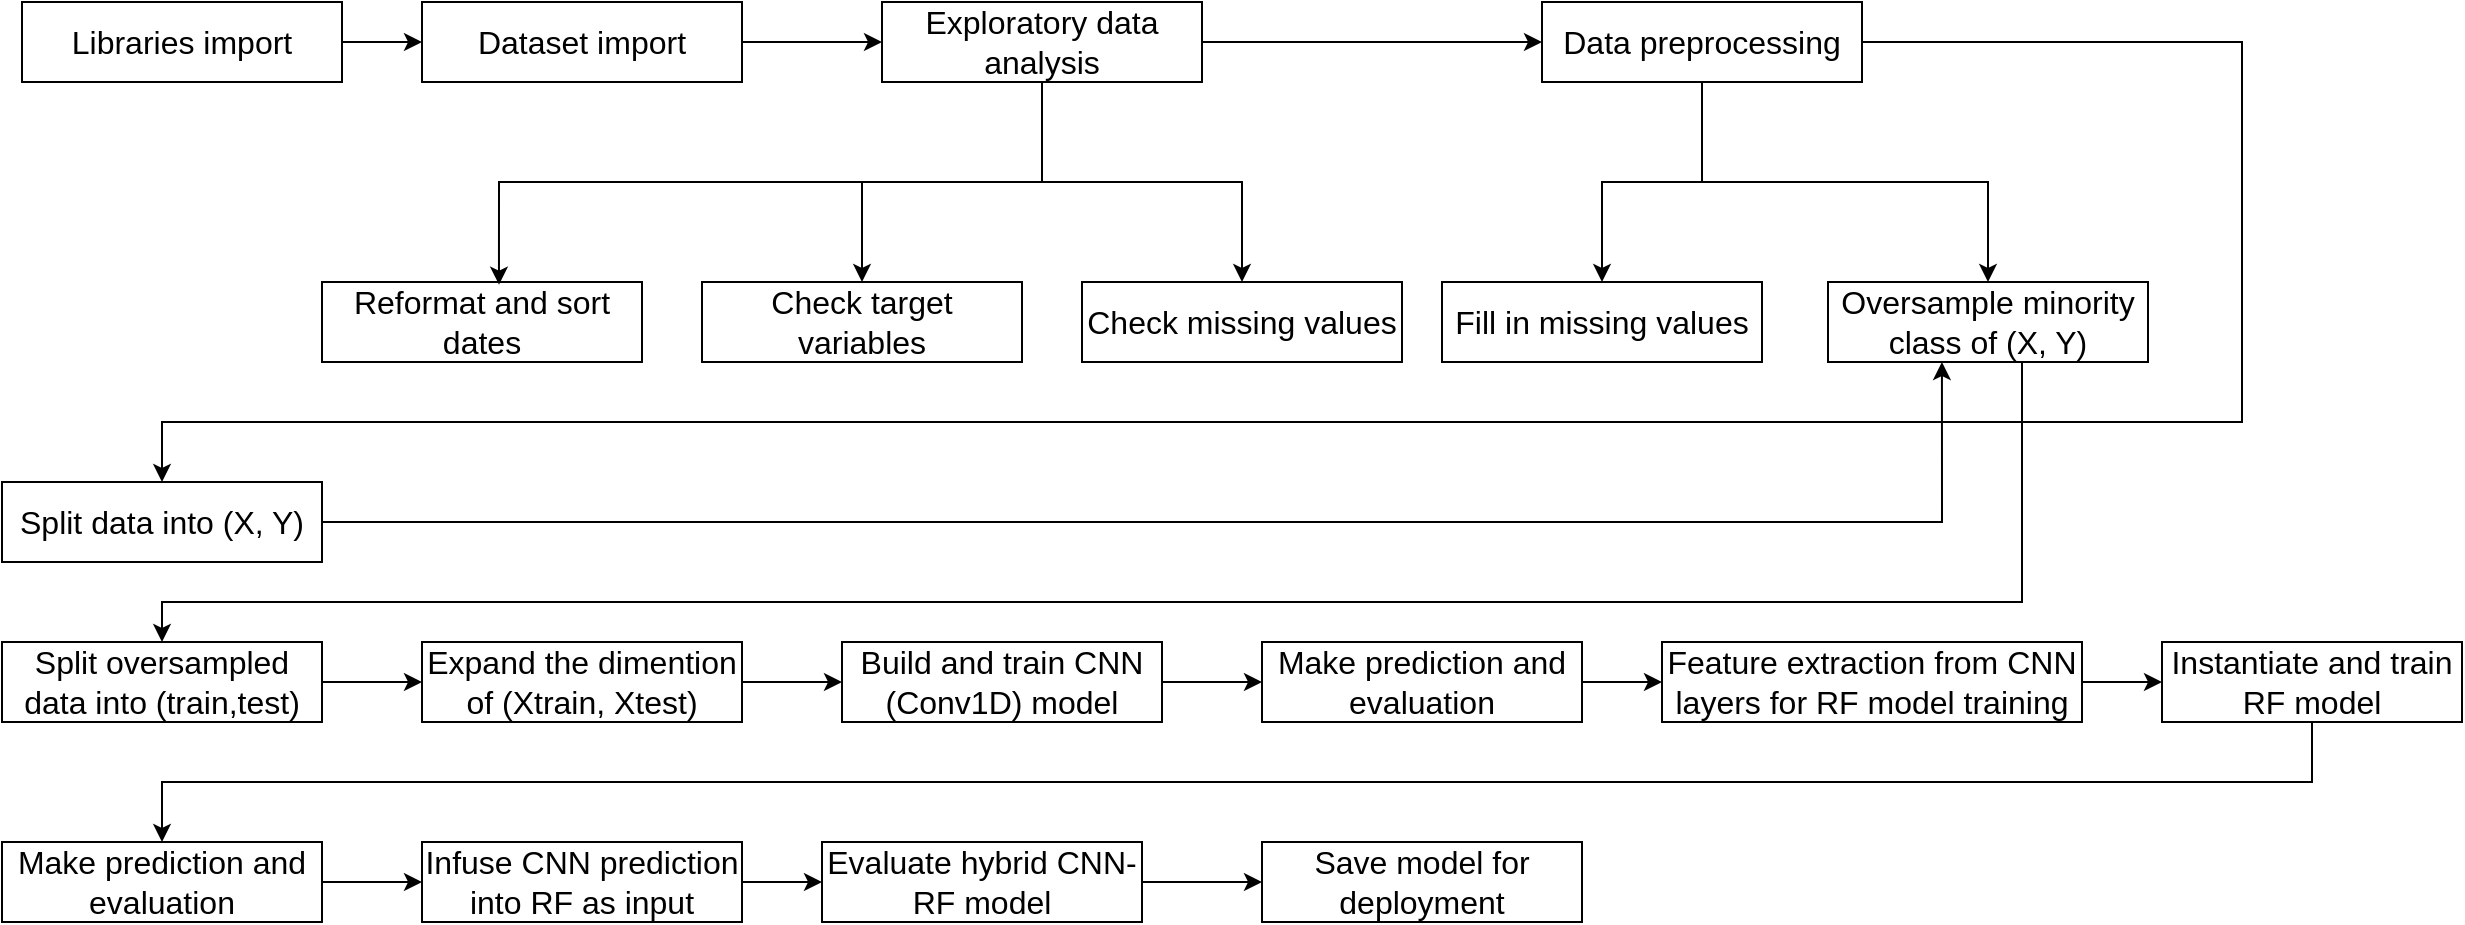<mxfile version="22.0.8" type="github" pages="2">
  <diagram name="Page-1" id="74b105a0-9070-1c63-61bc-23e55f88626e">
    <mxGraphModel dx="832" dy="507" grid="1" gridSize="10" guides="1" tooltips="1" connect="1" arrows="1" fold="1" page="1" pageScale="1.5" pageWidth="1654" pageHeight="1169" background="none" math="0" shadow="0">
      <root>
        <mxCell id="0" style=";html=1;" />
        <mxCell id="1" style=";html=1;" parent="0" />
        <mxCell id="ezQpKwWz8Qu0smY6V-m6-9" style="edgeStyle=orthogonalEdgeStyle;rounded=0;orthogonalLoop=1;jettySize=auto;html=1;entryX=0;entryY=0.5;entryDx=0;entryDy=0;" parent="1" source="ezQpKwWz8Qu0smY6V-m6-4" target="ezQpKwWz8Qu0smY6V-m6-8" edge="1">
          <mxGeometry relative="1" as="geometry" />
        </mxCell>
        <mxCell id="ezQpKwWz8Qu0smY6V-m6-4" value="&lt;font style=&quot;font-size: 16px;&quot;&gt;Libraries import&lt;/font&gt;" style="rounded=0;whiteSpace=wrap;html=1;" parent="1" vertex="1">
          <mxGeometry x="100" y="100" width="160" height="40" as="geometry" />
        </mxCell>
        <mxCell id="ezQpKwWz8Qu0smY6V-m6-11" style="edgeStyle=orthogonalEdgeStyle;rounded=0;orthogonalLoop=1;jettySize=auto;html=1;entryX=0;entryY=0.5;entryDx=0;entryDy=0;" parent="1" source="ezQpKwWz8Qu0smY6V-m6-8" target="ezQpKwWz8Qu0smY6V-m6-10" edge="1">
          <mxGeometry relative="1" as="geometry" />
        </mxCell>
        <mxCell id="ezQpKwWz8Qu0smY6V-m6-8" value="&lt;font style=&quot;font-size: 16px;&quot;&gt;Dataset import&lt;/font&gt;" style="rounded=0;whiteSpace=wrap;html=1;" parent="1" vertex="1">
          <mxGeometry x="300" y="100" width="160" height="40" as="geometry" />
        </mxCell>
        <mxCell id="ezQpKwWz8Qu0smY6V-m6-13" style="edgeStyle=orthogonalEdgeStyle;rounded=0;orthogonalLoop=1;jettySize=auto;html=1;entryX=0;entryY=0.5;entryDx=0;entryDy=0;" parent="1" source="ezQpKwWz8Qu0smY6V-m6-10" target="ezQpKwWz8Qu0smY6V-m6-12" edge="1">
          <mxGeometry relative="1" as="geometry" />
        </mxCell>
        <mxCell id="ezQpKwWz8Qu0smY6V-m6-37" style="edgeStyle=orthogonalEdgeStyle;rounded=0;orthogonalLoop=1;jettySize=auto;html=1;entryX=0.5;entryY=0;entryDx=0;entryDy=0;" parent="1" source="ezQpKwWz8Qu0smY6V-m6-10" target="ezQpKwWz8Qu0smY6V-m6-20" edge="1">
          <mxGeometry relative="1" as="geometry" />
        </mxCell>
        <mxCell id="ezQpKwWz8Qu0smY6V-m6-38" style="edgeStyle=orthogonalEdgeStyle;rounded=0;orthogonalLoop=1;jettySize=auto;html=1;exitX=0.5;exitY=1;exitDx=0;exitDy=0;" parent="1" source="ezQpKwWz8Qu0smY6V-m6-10" target="ezQpKwWz8Qu0smY6V-m6-21" edge="1">
          <mxGeometry relative="1" as="geometry" />
        </mxCell>
        <mxCell id="ezQpKwWz8Qu0smY6V-m6-10" value="&lt;font style=&quot;font-size: 16px;&quot;&gt;Exploratory data analysis&lt;/font&gt;" style="rounded=0;whiteSpace=wrap;html=1;" parent="1" vertex="1">
          <mxGeometry x="530" y="100" width="160" height="40" as="geometry" />
        </mxCell>
        <mxCell id="ezQpKwWz8Qu0smY6V-m6-30" value="" style="edgeStyle=orthogonalEdgeStyle;rounded=0;orthogonalLoop=1;jettySize=auto;html=1;" parent="1" source="ezQpKwWz8Qu0smY6V-m6-12" target="ezQpKwWz8Qu0smY6V-m6-14" edge="1">
          <mxGeometry relative="1" as="geometry" />
        </mxCell>
        <mxCell id="ezQpKwWz8Qu0smY6V-m6-35" style="edgeStyle=orthogonalEdgeStyle;rounded=0;orthogonalLoop=1;jettySize=auto;html=1;exitX=0.5;exitY=1;exitDx=0;exitDy=0;" parent="1" source="ezQpKwWz8Qu0smY6V-m6-12" target="ezQpKwWz8Qu0smY6V-m6-15" edge="1">
          <mxGeometry relative="1" as="geometry" />
        </mxCell>
        <mxCell id="ezQpKwWz8Qu0smY6V-m6-55" style="edgeStyle=orthogonalEdgeStyle;rounded=0;orthogonalLoop=1;jettySize=auto;html=1;entryX=0.5;entryY=0;entryDx=0;entryDy=0;" parent="1" source="ezQpKwWz8Qu0smY6V-m6-12" target="ezQpKwWz8Qu0smY6V-m6-40" edge="1">
          <mxGeometry relative="1" as="geometry">
            <Array as="points">
              <mxPoint x="1210" y="120" />
              <mxPoint x="1210" y="310" />
              <mxPoint x="170" y="310" />
            </Array>
          </mxGeometry>
        </mxCell>
        <mxCell id="ezQpKwWz8Qu0smY6V-m6-12" value="&lt;font style=&quot;font-size: 16px;&quot;&gt;Data preprocessing&lt;/font&gt;" style="rounded=0;whiteSpace=wrap;html=1;" parent="1" vertex="1">
          <mxGeometry x="860" y="100" width="160" height="40" as="geometry" />
        </mxCell>
        <mxCell id="ezQpKwWz8Qu0smY6V-m6-14" value="&lt;font style=&quot;font-size: 16px;&quot;&gt;Fill in missing values&lt;/font&gt;" style="rounded=0;whiteSpace=wrap;html=1;" parent="1" vertex="1">
          <mxGeometry x="810" y="240" width="160" height="40" as="geometry" />
        </mxCell>
        <mxCell id="ezQpKwWz8Qu0smY6V-m6-56" style="edgeStyle=orthogonalEdgeStyle;rounded=0;orthogonalLoop=1;jettySize=auto;html=1;" parent="1" source="ezQpKwWz8Qu0smY6V-m6-15" target="ezQpKwWz8Qu0smY6V-m6-41" edge="1">
          <mxGeometry relative="1" as="geometry">
            <Array as="points">
              <mxPoint x="1100" y="400" />
              <mxPoint x="170" y="400" />
            </Array>
          </mxGeometry>
        </mxCell>
        <mxCell id="ezQpKwWz8Qu0smY6V-m6-15" value="&lt;font style=&quot;font-size: 16px;&quot;&gt;Oversample minority class of (X, Y)&lt;/font&gt;" style="rounded=0;whiteSpace=wrap;html=1;" parent="1" vertex="1">
          <mxGeometry x="1003" y="240" width="160" height="40" as="geometry" />
        </mxCell>
        <mxCell id="ezQpKwWz8Qu0smY6V-m6-19" value="&lt;span style=&quot;font-size: 16px;&quot;&gt;Reformat and sort dates&lt;/span&gt;" style="rounded=0;whiteSpace=wrap;html=1;" parent="1" vertex="1">
          <mxGeometry x="250" y="240" width="160" height="40" as="geometry" />
        </mxCell>
        <mxCell id="ezQpKwWz8Qu0smY6V-m6-20" value="&lt;span style=&quot;font-size: 16px;&quot;&gt;Check target variables&lt;/span&gt;" style="rounded=0;whiteSpace=wrap;html=1;" parent="1" vertex="1">
          <mxGeometry x="440" y="240" width="160" height="40" as="geometry" />
        </mxCell>
        <mxCell id="ezQpKwWz8Qu0smY6V-m6-21" value="&lt;span style=&quot;font-size: 16px;&quot;&gt;Check missing values&lt;/span&gt;" style="rounded=0;whiteSpace=wrap;html=1;" parent="1" vertex="1">
          <mxGeometry x="630" y="240" width="160" height="40" as="geometry" />
        </mxCell>
        <mxCell id="ezQpKwWz8Qu0smY6V-m6-39" style="edgeStyle=orthogonalEdgeStyle;rounded=0;orthogonalLoop=1;jettySize=auto;html=1;exitX=0.5;exitY=1;exitDx=0;exitDy=0;entryX=0.553;entryY=0.033;entryDx=0;entryDy=0;entryPerimeter=0;" parent="1" source="ezQpKwWz8Qu0smY6V-m6-10" target="ezQpKwWz8Qu0smY6V-m6-19" edge="1">
          <mxGeometry relative="1" as="geometry" />
        </mxCell>
        <mxCell id="ezQpKwWz8Qu0smY6V-m6-40" value="&lt;span style=&quot;font-size: 16px;&quot;&gt;Split data into (X, Y)&lt;/span&gt;" style="rounded=0;whiteSpace=wrap;html=1;" parent="1" vertex="1">
          <mxGeometry x="90" y="340" width="160" height="40" as="geometry" />
        </mxCell>
        <mxCell id="ezQpKwWz8Qu0smY6V-m6-58" style="edgeStyle=orthogonalEdgeStyle;rounded=0;orthogonalLoop=1;jettySize=auto;html=1;entryX=0;entryY=0.5;entryDx=0;entryDy=0;" parent="1" source="ezQpKwWz8Qu0smY6V-m6-41" target="ezQpKwWz8Qu0smY6V-m6-42" edge="1">
          <mxGeometry relative="1" as="geometry" />
        </mxCell>
        <mxCell id="ezQpKwWz8Qu0smY6V-m6-41" value="&lt;span style=&quot;font-size: 16px;&quot;&gt;Split oversampled data into (train,test)&lt;/span&gt;" style="rounded=0;whiteSpace=wrap;html=1;" parent="1" vertex="1">
          <mxGeometry x="90" y="420" width="160" height="40" as="geometry" />
        </mxCell>
        <mxCell id="ezQpKwWz8Qu0smY6V-m6-60" value="" style="edgeStyle=orthogonalEdgeStyle;rounded=0;orthogonalLoop=1;jettySize=auto;html=1;" parent="1" source="ezQpKwWz8Qu0smY6V-m6-42" target="ezQpKwWz8Qu0smY6V-m6-43" edge="1">
          <mxGeometry relative="1" as="geometry" />
        </mxCell>
        <mxCell id="ezQpKwWz8Qu0smY6V-m6-42" value="&lt;span style=&quot;font-size: 16px;&quot;&gt;Expand the dimention of (Xtrain, Xtest)&lt;/span&gt;" style="rounded=0;whiteSpace=wrap;html=1;" parent="1" vertex="1">
          <mxGeometry x="300" y="420" width="160" height="40" as="geometry" />
        </mxCell>
        <mxCell id="ezQpKwWz8Qu0smY6V-m6-61" value="" style="edgeStyle=orthogonalEdgeStyle;rounded=0;orthogonalLoop=1;jettySize=auto;html=1;" parent="1" source="ezQpKwWz8Qu0smY6V-m6-43" target="ezQpKwWz8Qu0smY6V-m6-44" edge="1">
          <mxGeometry relative="1" as="geometry" />
        </mxCell>
        <mxCell id="ezQpKwWz8Qu0smY6V-m6-43" value="&lt;span style=&quot;font-size: 16px;&quot;&gt;Build and train CNN (Conv1D) model&lt;/span&gt;" style="rounded=0;whiteSpace=wrap;html=1;" parent="1" vertex="1">
          <mxGeometry x="510" y="420" width="160" height="40" as="geometry" />
        </mxCell>
        <mxCell id="ezQpKwWz8Qu0smY6V-m6-62" value="" style="edgeStyle=orthogonalEdgeStyle;rounded=0;orthogonalLoop=1;jettySize=auto;html=1;" parent="1" source="ezQpKwWz8Qu0smY6V-m6-44" target="ezQpKwWz8Qu0smY6V-m6-45" edge="1">
          <mxGeometry relative="1" as="geometry" />
        </mxCell>
        <mxCell id="ezQpKwWz8Qu0smY6V-m6-44" value="&lt;span style=&quot;font-size: 16px;&quot;&gt;Make prediction and evaluation&lt;/span&gt;" style="rounded=0;whiteSpace=wrap;html=1;" parent="1" vertex="1">
          <mxGeometry x="720" y="420" width="160" height="40" as="geometry" />
        </mxCell>
        <mxCell id="ezQpKwWz8Qu0smY6V-m6-63" style="edgeStyle=orthogonalEdgeStyle;rounded=0;orthogonalLoop=1;jettySize=auto;html=1;entryX=0.5;entryY=0;entryDx=0;entryDy=0;exitX=0.5;exitY=1;exitDx=0;exitDy=0;" parent="1" source="ezQpKwWz8Qu0smY6V-m6-46" target="ezQpKwWz8Qu0smY6V-m6-47" edge="1">
          <mxGeometry relative="1" as="geometry">
            <Array as="points">
              <mxPoint x="1245" y="490" />
              <mxPoint x="170" y="490" />
            </Array>
          </mxGeometry>
        </mxCell>
        <mxCell id="ezQpKwWz8Qu0smY6V-m6-68" value="" style="edgeStyle=orthogonalEdgeStyle;rounded=0;orthogonalLoop=1;jettySize=auto;html=1;" parent="1" source="ezQpKwWz8Qu0smY6V-m6-45" target="ezQpKwWz8Qu0smY6V-m6-46" edge="1">
          <mxGeometry relative="1" as="geometry" />
        </mxCell>
        <mxCell id="ezQpKwWz8Qu0smY6V-m6-45" value="&lt;span style=&quot;font-size: 16px;&quot;&gt;Feature extraction from CNN layers for RF model training&lt;/span&gt;" style="rounded=0;whiteSpace=wrap;html=1;" parent="1" vertex="1">
          <mxGeometry x="920" y="420" width="210" height="40" as="geometry" />
        </mxCell>
        <mxCell id="ezQpKwWz8Qu0smY6V-m6-46" value="&lt;span style=&quot;font-size: 16px;&quot;&gt;Instantiate and train RF model&lt;/span&gt;" style="rounded=0;whiteSpace=wrap;html=1;" parent="1" vertex="1">
          <mxGeometry x="1170" y="420" width="150" height="40" as="geometry" />
        </mxCell>
        <mxCell id="ezQpKwWz8Qu0smY6V-m6-64" value="" style="edgeStyle=orthogonalEdgeStyle;rounded=0;orthogonalLoop=1;jettySize=auto;html=1;" parent="1" source="ezQpKwWz8Qu0smY6V-m6-47" target="ezQpKwWz8Qu0smY6V-m6-48" edge="1">
          <mxGeometry relative="1" as="geometry" />
        </mxCell>
        <mxCell id="ezQpKwWz8Qu0smY6V-m6-47" value="&lt;span style=&quot;font-size: 16px;&quot;&gt;Make prediction and evaluation&lt;/span&gt;" style="rounded=0;whiteSpace=wrap;html=1;" parent="1" vertex="1">
          <mxGeometry x="90" y="520" width="160" height="40" as="geometry" />
        </mxCell>
        <mxCell id="ezQpKwWz8Qu0smY6V-m6-65" value="" style="edgeStyle=orthogonalEdgeStyle;rounded=0;orthogonalLoop=1;jettySize=auto;html=1;" parent="1" source="ezQpKwWz8Qu0smY6V-m6-48" target="ezQpKwWz8Qu0smY6V-m6-49" edge="1">
          <mxGeometry relative="1" as="geometry" />
        </mxCell>
        <mxCell id="ezQpKwWz8Qu0smY6V-m6-48" value="&lt;span style=&quot;font-size: 16px;&quot;&gt;Infuse CNN prediction into RF as input&lt;/span&gt;" style="rounded=0;whiteSpace=wrap;html=1;" parent="1" vertex="1">
          <mxGeometry x="300" y="520" width="160" height="40" as="geometry" />
        </mxCell>
        <mxCell id="ezQpKwWz8Qu0smY6V-m6-66" value="" style="edgeStyle=orthogonalEdgeStyle;rounded=0;orthogonalLoop=1;jettySize=auto;html=1;" parent="1" source="ezQpKwWz8Qu0smY6V-m6-49" target="ezQpKwWz8Qu0smY6V-m6-50" edge="1">
          <mxGeometry relative="1" as="geometry" />
        </mxCell>
        <mxCell id="ezQpKwWz8Qu0smY6V-m6-49" value="&lt;span style=&quot;font-size: 16px;&quot;&gt;Evaluate hybrid CNN-RF model&lt;/span&gt;" style="rounded=0;whiteSpace=wrap;html=1;" parent="1" vertex="1">
          <mxGeometry x="500" y="520" width="160" height="40" as="geometry" />
        </mxCell>
        <mxCell id="ezQpKwWz8Qu0smY6V-m6-50" value="&lt;span style=&quot;font-size: 16px;&quot;&gt;Save model for deployment&lt;/span&gt;" style="rounded=0;whiteSpace=wrap;html=1;" parent="1" vertex="1">
          <mxGeometry x="720" y="520" width="160" height="40" as="geometry" />
        </mxCell>
        <mxCell id="ezQpKwWz8Qu0smY6V-m6-54" style="edgeStyle=orthogonalEdgeStyle;rounded=0;orthogonalLoop=1;jettySize=auto;html=1;entryX=0.356;entryY=1;entryDx=0;entryDy=0;entryPerimeter=0;" parent="1" source="ezQpKwWz8Qu0smY6V-m6-40" target="ezQpKwWz8Qu0smY6V-m6-15" edge="1">
          <mxGeometry relative="1" as="geometry" />
        </mxCell>
      </root>
    </mxGraphModel>
  </diagram>
  <diagram id="duwe8utRjX5pr_nPRdWv" name="Page-2">
    <mxGraphModel dx="832" dy="507" grid="1" gridSize="10" guides="1" tooltips="1" connect="1" arrows="1" fold="1" page="1" pageScale="1" pageWidth="1654" pageHeight="1169" math="0" shadow="0">
      <root>
        <mxCell id="0" />
        <mxCell id="1" parent="0" />
        <mxCell id="RWdVaoSDPrCecyL-yo3--31" value="" style="edgeStyle=orthogonalEdgeStyle;rounded=0;orthogonalLoop=1;jettySize=auto;html=1;arcSize=17;shadow=0;strokeWidth=2;labelBackgroundColor=none;strokeColor=#23445D;fontColor=default;" parent="1" source="RWdVaoSDPrCecyL-yo3--1" target="RWdVaoSDPrCecyL-yo3--2" edge="1">
          <mxGeometry relative="1" as="geometry" />
        </mxCell>
        <mxCell id="RWdVaoSDPrCecyL-yo3--1" value="&lt;font style=&quot;font-size: 16px;&quot;&gt;Libraries import&lt;/font&gt;" style="rounded=0;whiteSpace=wrap;html=1;arcSize=17;shadow=0;strokeWidth=2;labelBackgroundColor=none;fillColor=#182E3E;strokeColor=#FFFFFF;fontColor=#FFFFFF;" parent="1" vertex="1">
          <mxGeometry x="100" y="100" width="160" height="40" as="geometry" />
        </mxCell>
        <mxCell id="RWdVaoSDPrCecyL-yo3--25" value="" style="edgeStyle=orthogonalEdgeStyle;rounded=0;orthogonalLoop=1;jettySize=auto;html=1;arcSize=17;shadow=0;strokeWidth=2;labelBackgroundColor=none;strokeColor=#23445D;fontColor=default;" parent="1" source="RWdVaoSDPrCecyL-yo3--2" target="RWdVaoSDPrCecyL-yo3--3" edge="1">
          <mxGeometry relative="1" as="geometry" />
        </mxCell>
        <mxCell id="RWdVaoSDPrCecyL-yo3--2" value="&lt;font style=&quot;font-size: 16px;&quot;&gt;Read in dataset import&lt;/font&gt;" style="rounded=0;whiteSpace=wrap;html=1;arcSize=17;shadow=0;strokeWidth=2;labelBackgroundColor=none;fillColor=#182E3E;strokeColor=#FFFFFF;fontColor=#FFFFFF;" parent="1" vertex="1">
          <mxGeometry x="100" y="190" width="160" height="40" as="geometry" />
        </mxCell>
        <mxCell id="RWdVaoSDPrCecyL-yo3--20" style="edgeStyle=orthogonalEdgeStyle;rounded=0;orthogonalLoop=1;jettySize=auto;html=1;entryX=0;entryY=0.5;entryDx=0;entryDy=0;arcSize=17;shadow=0;strokeWidth=2;labelBackgroundColor=none;strokeColor=#23445D;fontColor=default;" parent="1" source="RWdVaoSDPrCecyL-yo3--3" target="RWdVaoSDPrCecyL-yo3--19" edge="1">
          <mxGeometry relative="1" as="geometry" />
        </mxCell>
        <mxCell id="RWdVaoSDPrCecyL-yo3--23" style="edgeStyle=orthogonalEdgeStyle;rounded=0;orthogonalLoop=1;jettySize=auto;html=1;exitX=1;exitY=0.5;exitDx=0;exitDy=0;entryX=0;entryY=0.75;entryDx=0;entryDy=0;arcSize=17;shadow=0;strokeWidth=2;labelBackgroundColor=none;strokeColor=#23445D;fontColor=default;" parent="1" source="RWdVaoSDPrCecyL-yo3--3" target="RWdVaoSDPrCecyL-yo3--22" edge="1">
          <mxGeometry relative="1" as="geometry" />
        </mxCell>
        <mxCell id="RWdVaoSDPrCecyL-yo3--26" value="" style="edgeStyle=orthogonalEdgeStyle;rounded=0;orthogonalLoop=1;jettySize=auto;html=1;arcSize=17;shadow=0;strokeWidth=2;labelBackgroundColor=none;strokeColor=#23445D;fontColor=default;" parent="1" source="RWdVaoSDPrCecyL-yo3--3" target="RWdVaoSDPrCecyL-yo3--4" edge="1">
          <mxGeometry relative="1" as="geometry" />
        </mxCell>
        <mxCell id="RWdVaoSDPrCecyL-yo3--3" value="&lt;font style=&quot;font-size: 16px;&quot;&gt;Exploratory data analysis&lt;/font&gt;" style="rounded=0;whiteSpace=wrap;html=1;arcSize=17;shadow=0;strokeWidth=2;labelBackgroundColor=none;fillColor=#182E3E;strokeColor=#FFFFFF;fontColor=#FFFFFF;" parent="1" vertex="1">
          <mxGeometry x="100" y="290" width="160" height="40" as="geometry" />
        </mxCell>
        <mxCell id="RWdVaoSDPrCecyL-yo3--15" style="edgeStyle=orthogonalEdgeStyle;rounded=0;orthogonalLoop=1;jettySize=auto;html=1;entryX=0;entryY=0.5;entryDx=0;entryDy=0;arcSize=17;shadow=0;strokeWidth=2;labelBackgroundColor=none;strokeColor=#23445D;fontColor=default;" parent="1" source="RWdVaoSDPrCecyL-yo3--4" target="RWdVaoSDPrCecyL-yo3--13" edge="1">
          <mxGeometry relative="1" as="geometry" />
        </mxCell>
        <mxCell id="RWdVaoSDPrCecyL-yo3--17" style="edgeStyle=orthogonalEdgeStyle;rounded=0;orthogonalLoop=1;jettySize=auto;html=1;exitX=1;exitY=0.5;exitDx=0;exitDy=0;entryX=0;entryY=0.5;entryDx=0;entryDy=0;arcSize=17;shadow=0;strokeWidth=2;labelBackgroundColor=none;strokeColor=#23445D;fontColor=default;" parent="1" source="RWdVaoSDPrCecyL-yo3--4" target="RWdVaoSDPrCecyL-yo3--16" edge="1">
          <mxGeometry relative="1" as="geometry" />
        </mxCell>
        <mxCell id="RWdVaoSDPrCecyL-yo3--27" value="" style="edgeStyle=orthogonalEdgeStyle;rounded=0;orthogonalLoop=1;jettySize=auto;html=1;arcSize=17;shadow=0;strokeWidth=2;labelBackgroundColor=none;strokeColor=#23445D;fontColor=default;" parent="1" source="RWdVaoSDPrCecyL-yo3--4" target="RWdVaoSDPrCecyL-yo3--5" edge="1">
          <mxGeometry relative="1" as="geometry" />
        </mxCell>
        <mxCell id="RWdVaoSDPrCecyL-yo3--4" value="&lt;font style=&quot;font-size: 16px;&quot;&gt;Data preprocessing&lt;/font&gt;" style="rounded=0;whiteSpace=wrap;html=1;arcSize=17;shadow=0;strokeWidth=2;labelBackgroundColor=none;fillColor=#182E3E;strokeColor=#FFFFFF;fontColor=#FFFFFF;" parent="1" vertex="1">
          <mxGeometry x="100" y="390" width="160" height="40" as="geometry" />
        </mxCell>
        <mxCell id="RWdVaoSDPrCecyL-yo3--28" value="" style="edgeStyle=orthogonalEdgeStyle;rounded=0;orthogonalLoop=1;jettySize=auto;html=1;arcSize=17;shadow=0;strokeWidth=2;labelBackgroundColor=none;strokeColor=#23445D;fontColor=default;" parent="1" source="RWdVaoSDPrCecyL-yo3--5" target="RWdVaoSDPrCecyL-yo3--6" edge="1">
          <mxGeometry relative="1" as="geometry" />
        </mxCell>
        <mxCell id="RWdVaoSDPrCecyL-yo3--5" value="&lt;font style=&quot;font-size: 16px;&quot;&gt;Split data into (train, validation, test)&lt;/font&gt;" style="rounded=0;whiteSpace=wrap;html=1;arcSize=17;shadow=0;strokeWidth=2;labelBackgroundColor=none;fillColor=#182E3E;strokeColor=#FFFFFF;fontColor=#FFFFFF;" parent="1" vertex="1">
          <mxGeometry x="100" y="500" width="160" height="40" as="geometry" />
        </mxCell>
        <mxCell id="RWdVaoSDPrCecyL-yo3--29" value="" style="edgeStyle=orthogonalEdgeStyle;rounded=0;orthogonalLoop=1;jettySize=auto;html=1;arcSize=17;shadow=0;strokeWidth=2;labelBackgroundColor=none;strokeColor=#23445D;fontColor=default;" parent="1" source="RWdVaoSDPrCecyL-yo3--6" target="RWdVaoSDPrCecyL-yo3--9" edge="1">
          <mxGeometry relative="1" as="geometry" />
        </mxCell>
        <mxCell id="RWdVaoSDPrCecyL-yo3--6" value="&lt;font style=&quot;font-size: 16px;&quot;&gt;Build function (baseline neural network model and metrics)&lt;/font&gt;" style="rounded=0;whiteSpace=wrap;html=1;arcSize=17;shadow=0;strokeWidth=2;labelBackgroundColor=none;fillColor=#182E3E;strokeColor=#FFFFFF;fontColor=#FFFFFF;" parent="1" vertex="1">
          <mxGeometry x="100" y="600" width="160" height="90" as="geometry" />
        </mxCell>
        <mxCell id="RWdVaoSDPrCecyL-yo3--30" value="" style="edgeStyle=orthogonalEdgeStyle;rounded=0;orthogonalLoop=1;jettySize=auto;html=1;arcSize=17;shadow=0;strokeWidth=2;labelBackgroundColor=none;strokeColor=#23445D;fontColor=default;" parent="1" source="RWdVaoSDPrCecyL-yo3--9" target="RWdVaoSDPrCecyL-yo3--10" edge="1">
          <mxGeometry relative="1" as="geometry" />
        </mxCell>
        <mxCell id="RWdVaoSDPrCecyL-yo3--9" value="&lt;font style=&quot;font-size: 16px;&quot;&gt;Set initial bias &amp;amp; calculate class weight&lt;/font&gt;" style="rounded=0;whiteSpace=wrap;html=1;arcSize=17;shadow=0;strokeWidth=2;labelBackgroundColor=none;fillColor=#182E3E;strokeColor=#FFFFFF;fontColor=#FFFFFF;" parent="1" vertex="1">
          <mxGeometry x="100" y="750" width="160" height="40" as="geometry" />
        </mxCell>
        <mxCell id="RWdVaoSDPrCecyL-yo3--12" value="" style="edgeStyle=orthogonalEdgeStyle;rounded=0;orthogonalLoop=1;jettySize=auto;html=1;arcSize=17;shadow=0;strokeWidth=2;labelBackgroundColor=none;strokeColor=#23445D;fontColor=default;" parent="1" source="RWdVaoSDPrCecyL-yo3--10" target="RWdVaoSDPrCecyL-yo3--11" edge="1">
          <mxGeometry relative="1" as="geometry" />
        </mxCell>
        <mxCell id="RWdVaoSDPrCecyL-yo3--10" value="&lt;font style=&quot;font-size: 16px;&quot;&gt;Train model with class weight&lt;/font&gt;" style="rounded=0;whiteSpace=wrap;html=1;arcSize=17;shadow=0;strokeWidth=2;labelBackgroundColor=none;fillColor=#182E3E;strokeColor=#FFFFFF;fontColor=#FFFFFF;" parent="1" vertex="1">
          <mxGeometry x="100" y="850" width="160" height="40" as="geometry" />
        </mxCell>
        <mxCell id="RWdVaoSDPrCecyL-yo3--18" style="edgeStyle=orthogonalEdgeStyle;rounded=0;orthogonalLoop=1;jettySize=auto;html=1;arcSize=17;shadow=0;strokeWidth=2;entryX=0.563;entryY=1;entryDx=0;entryDy=0;entryPerimeter=0;labelBackgroundColor=none;strokeColor=#23445D;fontColor=default;" parent="1" source="RWdVaoSDPrCecyL-yo3--11" target="RWdVaoSDPrCecyL-yo3--16" edge="1">
          <mxGeometry relative="1" as="geometry">
            <mxPoint x="440" y="480" as="targetPoint" />
            <Array as="points">
              <mxPoint x="430" y="500" />
            </Array>
          </mxGeometry>
        </mxCell>
        <mxCell id="RWdVaoSDPrCecyL-yo3--11" value="&lt;font style=&quot;font-size: 16px;&quot;&gt;Make prediction &amp;amp; plot metrics results&lt;/font&gt;" style="rounded=0;whiteSpace=wrap;html=1;arcSize=17;shadow=0;strokeWidth=2;labelBackgroundColor=none;fillColor=#182E3E;strokeColor=#FFFFFF;fontColor=#FFFFFF;" parent="1" vertex="1">
          <mxGeometry x="360" y="850" width="160" height="40" as="geometry" />
        </mxCell>
        <mxCell id="RWdVaoSDPrCecyL-yo3--13" value="&lt;font style=&quot;font-size: 16px;&quot;&gt;Fill in missing values&lt;/font&gt;" style="rounded=0;whiteSpace=wrap;html=1;arcSize=17;shadow=0;strokeWidth=2;labelBackgroundColor=none;fillColor=#182E3E;strokeColor=#FFFFFF;fontColor=#FFFFFF;" parent="1" vertex="1">
          <mxGeometry x="350" y="370" width="160" height="40" as="geometry" />
        </mxCell>
        <mxCell id="RWdVaoSDPrCecyL-yo3--41" style="edgeStyle=orthogonalEdgeStyle;rounded=0;orthogonalLoop=1;jettySize=auto;html=1;entryX=0;entryY=0.5;entryDx=0;entryDy=0;arcSize=17;shadow=0;strokeWidth=2;labelBackgroundColor=none;strokeColor=#23445D;fontColor=default;" parent="1" source="RWdVaoSDPrCecyL-yo3--16" target="RWdVaoSDPrCecyL-yo3--32" edge="1">
          <mxGeometry relative="1" as="geometry" />
        </mxCell>
        <mxCell id="RWdVaoSDPrCecyL-yo3--16" value="&lt;font style=&quot;font-size: 16px;&quot;&gt;Oversample minority class&lt;/font&gt;" style="rounded=0;whiteSpace=wrap;html=1;arcSize=17;shadow=0;strokeWidth=2;labelBackgroundColor=none;fillColor=#182E3E;strokeColor=#FFFFFF;fontColor=#FFFFFF;" parent="1" vertex="1">
          <mxGeometry x="350" y="460" width="160" height="40" as="geometry" />
        </mxCell>
        <mxCell id="RWdVaoSDPrCecyL-yo3--19" value="&lt;span style=&quot;font-size: 16px;&quot;&gt;Check data information and missing values&amp;nbsp;&lt;br&gt;&lt;/span&gt;" style="rounded=0;whiteSpace=wrap;html=1;arcSize=17;shadow=0;strokeWidth=2;labelBackgroundColor=none;fillColor=#182E3E;strokeColor=#FFFFFF;fontColor=#FFFFFF;" parent="1" vertex="1">
          <mxGeometry x="350" y="220" width="160" height="60" as="geometry" />
        </mxCell>
        <mxCell id="RWdVaoSDPrCecyL-yo3--22" value="&lt;span style=&quot;font-size: 16px;&quot;&gt;Reformat and sort dates&lt;br&gt;&lt;/span&gt;" style="rounded=0;whiteSpace=wrap;html=1;arcSize=17;shadow=0;strokeWidth=2;labelBackgroundColor=none;fillColor=#182E3E;strokeColor=#FFFFFF;fontColor=#FFFFFF;" parent="1" vertex="1">
          <mxGeometry x="350" y="320" width="160" height="40" as="geometry" />
        </mxCell>
        <mxCell id="RWdVaoSDPrCecyL-yo3--37" value="" style="edgeStyle=orthogonalEdgeStyle;rounded=0;orthogonalLoop=1;jettySize=auto;html=1;arcSize=17;shadow=0;strokeWidth=2;labelBackgroundColor=none;strokeColor=#23445D;fontColor=default;" parent="1" source="RWdVaoSDPrCecyL-yo3--32" target="RWdVaoSDPrCecyL-yo3--33" edge="1">
          <mxGeometry relative="1" as="geometry" />
        </mxCell>
        <mxCell id="RWdVaoSDPrCecyL-yo3--32" value="&lt;span style=&quot;font-size: 16px;&quot;&gt;Train model with 100 epochs&lt;/span&gt;" style="rounded=0;whiteSpace=wrap;html=1;arcSize=17;shadow=0;strokeWidth=2;labelBackgroundColor=none;fillColor=#182E3E;strokeColor=#FFFFFF;fontColor=#FFFFFF;" parent="1" vertex="1">
          <mxGeometry x="650" y="100" width="180" height="40" as="geometry" />
        </mxCell>
        <mxCell id="RWdVaoSDPrCecyL-yo3--38" value="" style="edgeStyle=orthogonalEdgeStyle;rounded=0;orthogonalLoop=1;jettySize=auto;html=1;arcSize=17;shadow=0;strokeWidth=2;labelBackgroundColor=none;strokeColor=#23445D;fontColor=default;" parent="1" source="RWdVaoSDPrCecyL-yo3--33" target="RWdVaoSDPrCecyL-yo3--34" edge="1">
          <mxGeometry relative="1" as="geometry" />
        </mxCell>
        <mxCell id="RWdVaoSDPrCecyL-yo3--33" value="&lt;span style=&quot;font-size: 16px;&quot;&gt;Make predictions &amp;amp; plot metric results&lt;/span&gt;" style="rounded=0;whiteSpace=wrap;html=1;arcSize=17;shadow=0;strokeWidth=2;labelBackgroundColor=none;fillColor=#182E3E;strokeColor=#FFFFFF;fontColor=#FFFFFF;" parent="1" vertex="1">
          <mxGeometry x="660" y="200" width="160" height="40" as="geometry" />
        </mxCell>
        <mxCell id="RWdVaoSDPrCecyL-yo3--39" value="" style="edgeStyle=orthogonalEdgeStyle;rounded=0;orthogonalLoop=1;jettySize=auto;html=1;arcSize=17;shadow=0;strokeWidth=2;labelBackgroundColor=none;strokeColor=#23445D;fontColor=default;" parent="1" source="RWdVaoSDPrCecyL-yo3--34" target="RWdVaoSDPrCecyL-yo3--35" edge="1">
          <mxGeometry relative="1" as="geometry" />
        </mxCell>
        <mxCell id="RWdVaoSDPrCecyL-yo3--34" value="&lt;span style=&quot;font-size: 16px;&quot;&gt;Retrain model with 1000 epochs&lt;/span&gt;" style="rounded=0;whiteSpace=wrap;html=1;arcSize=17;shadow=0;strokeWidth=2;labelBackgroundColor=none;fillColor=#182E3E;strokeColor=#FFFFFF;fontColor=#FFFFFF;" parent="1" vertex="1">
          <mxGeometry x="660" y="300" width="160" height="40" as="geometry" />
        </mxCell>
        <mxCell id="RWdVaoSDPrCecyL-yo3--40" value="" style="edgeStyle=orthogonalEdgeStyle;rounded=0;orthogonalLoop=1;jettySize=auto;html=1;arcSize=17;shadow=0;strokeWidth=2;labelBackgroundColor=none;strokeColor=#23445D;fontColor=default;" parent="1" source="RWdVaoSDPrCecyL-yo3--35" target="RWdVaoSDPrCecyL-yo3--36" edge="1">
          <mxGeometry relative="1" as="geometry" />
        </mxCell>
        <mxCell id="RWdVaoSDPrCecyL-yo3--35" value="&lt;span style=&quot;font-size: 16px;&quot;&gt;Make prediction &amp;amp; plot metrics results&lt;/span&gt;" style="rounded=0;whiteSpace=wrap;html=1;arcSize=17;shadow=0;strokeWidth=2;labelBackgroundColor=none;fillColor=#182E3E;strokeColor=#FFFFFF;fontColor=#FFFFFF;" parent="1" vertex="1">
          <mxGeometry x="660" y="430" width="160" height="40" as="geometry" />
        </mxCell>
        <mxCell id="RWdVaoSDPrCecyL-yo3--36" value="&lt;span style=&quot;font-size: 16px;&quot;&gt;Save model for deployment&lt;/span&gt;" style="rounded=0;whiteSpace=wrap;html=1;arcSize=17;shadow=0;strokeWidth=2;labelBackgroundColor=none;fillColor=#182E3E;strokeColor=#FFFFFF;fontColor=#FFFFFF;" parent="1" vertex="1">
          <mxGeometry x="660" y="530" width="160" height="40" as="geometry" />
        </mxCell>
      </root>
    </mxGraphModel>
  </diagram>
</mxfile>
